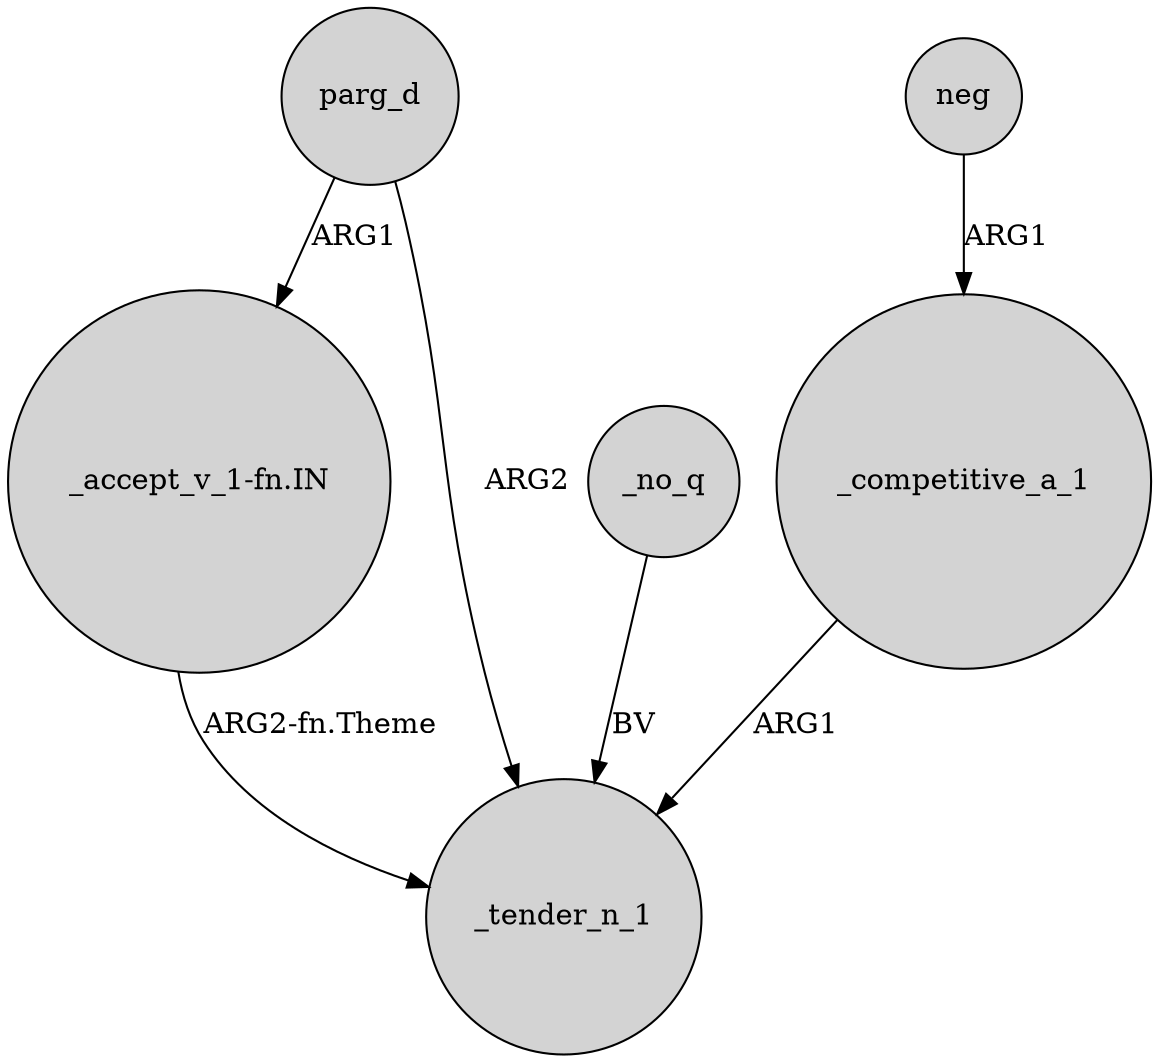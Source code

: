 digraph {
	node [shape=circle style=filled]
	parg_d -> "_accept_v_1-fn.IN" [label=ARG1]
	"_accept_v_1-fn.IN" -> _tender_n_1 [label="ARG2-fn.Theme"]
	_no_q -> _tender_n_1 [label=BV]
	_competitive_a_1 -> _tender_n_1 [label=ARG1]
	neg -> _competitive_a_1 [label=ARG1]
	parg_d -> _tender_n_1 [label=ARG2]
}
